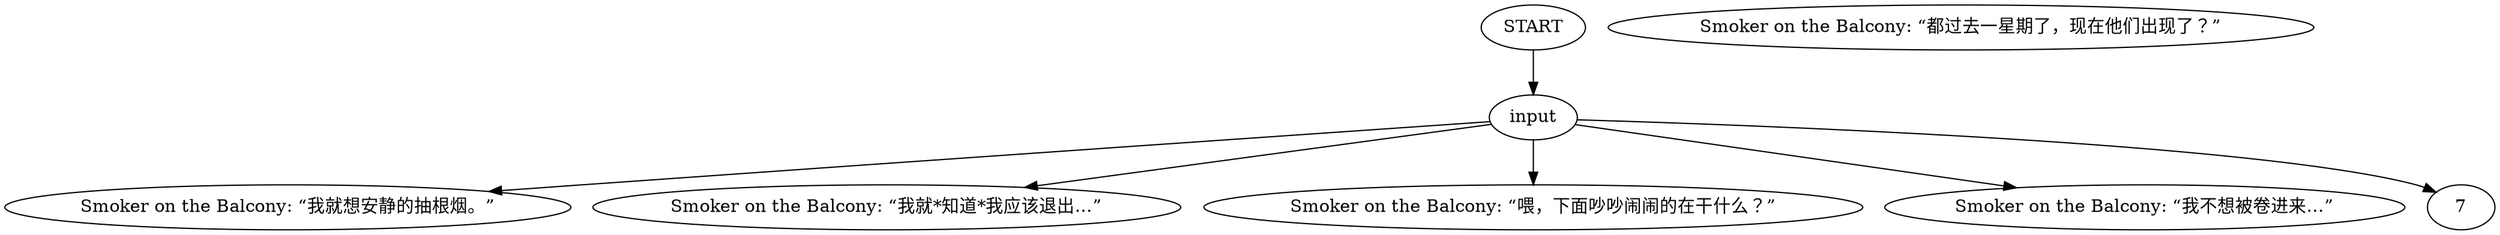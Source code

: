 # BACKYARD / SMOKER ON THE BALCONY barks balcony
# Barks on the balcony.
# ==================================================
digraph G {
	  0 [label="START"];
	  1 [label="input"];
	  2 [label="Smoker on the Balcony: “我就想安静的抽根烟。”"];
	  3 [label="Smoker on the Balcony: “我就*知道*我应该退出…”"];
	  4 [label="Smoker on the Balcony: “喂，下面吵吵闹闹的在干什么？”"];
	  5 [label="Smoker on the Balcony: “我不想被卷进来…”"];
	  6 [label="Smoker on the Balcony: “都过去一星期了，现在他们出现了？”"];
	  0 -> 1
	  1 -> 2
	  1 -> 3
	  1 -> 4
	  1 -> 5
	  1 -> 7
}

